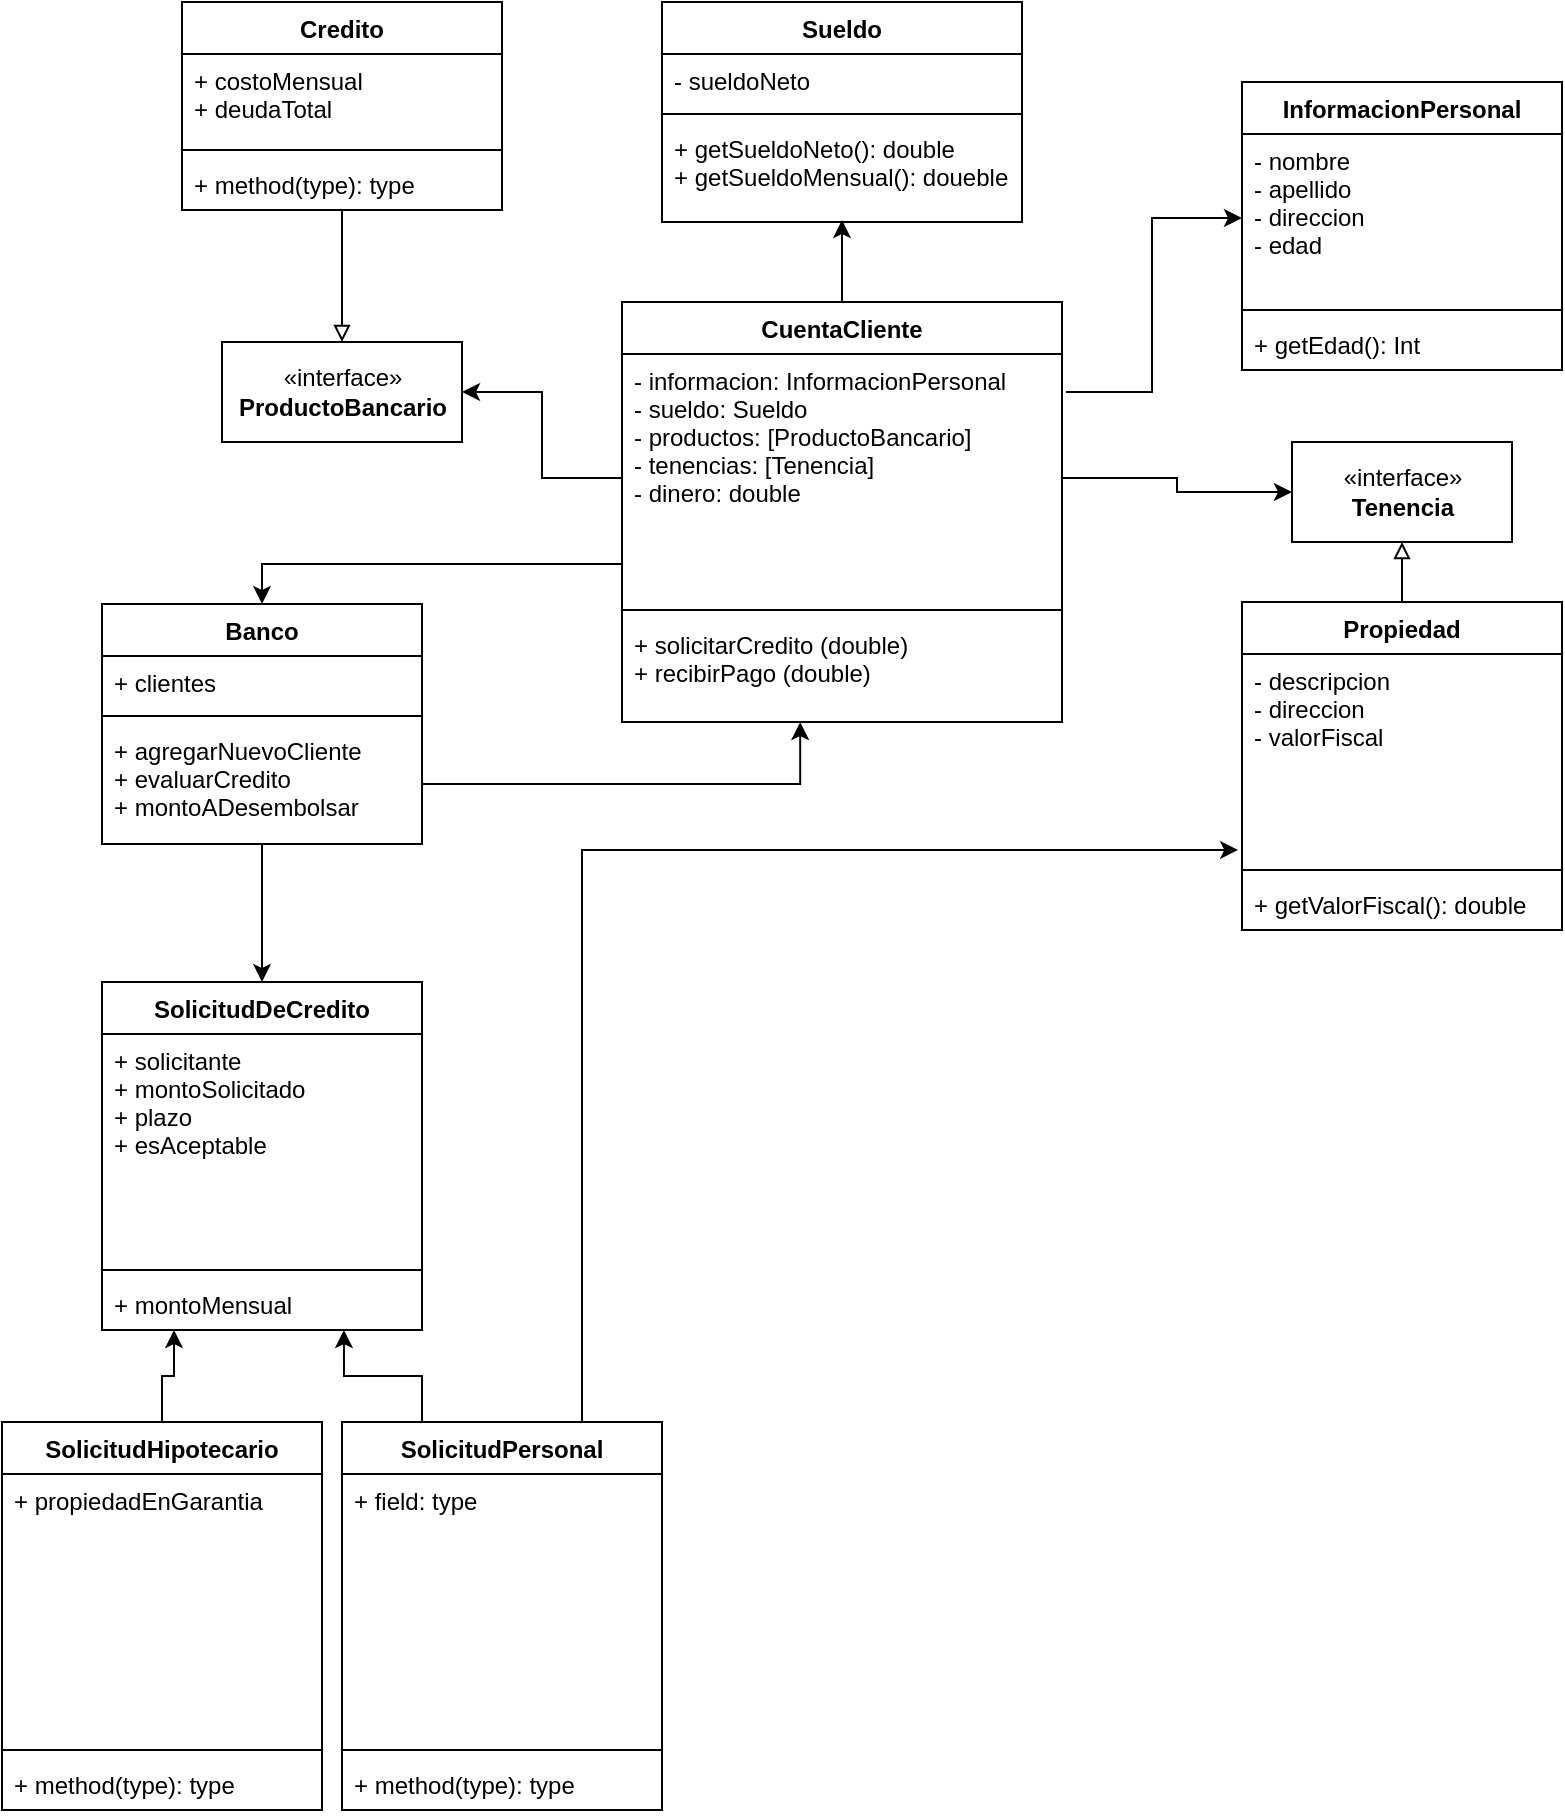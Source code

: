 <mxfile version="17.5.0" type="device"><diagram id="rmrzntMCva6q5R69BHRl" name="Page-1"><mxGraphModel dx="1134" dy="747" grid="1" gridSize="10" guides="1" tooltips="1" connect="1" arrows="1" fold="1" page="1" pageScale="1" pageWidth="827" pageHeight="1169" math="0" shadow="0"><root><mxCell id="0"/><mxCell id="1" parent="0"/><mxCell id="05_24mVEJ672894j2uK7-46" style="edgeStyle=orthogonalEdgeStyle;rounded=0;orthogonalLoop=1;jettySize=auto;html=1;exitX=0.5;exitY=0;exitDx=0;exitDy=0;entryX=0.5;entryY=0.98;entryDx=0;entryDy=0;entryPerimeter=0;" edge="1" parent="1" source="05_24mVEJ672894j2uK7-5" target="05_24mVEJ672894j2uK7-40"><mxGeometry relative="1" as="geometry"/></mxCell><mxCell id="05_24mVEJ672894j2uK7-47" style="edgeStyle=orthogonalEdgeStyle;rounded=0;orthogonalLoop=1;jettySize=auto;html=1;exitX=1.009;exitY=0.153;exitDx=0;exitDy=0;entryX=0;entryY=0.5;entryDx=0;entryDy=0;exitPerimeter=0;" edge="1" parent="1" source="05_24mVEJ672894j2uK7-6" target="05_24mVEJ672894j2uK7-34"><mxGeometry relative="1" as="geometry"/></mxCell><mxCell id="05_24mVEJ672894j2uK7-5" value="CuentaCliente" style="swimlane;fontStyle=1;align=center;verticalAlign=top;childLayout=stackLayout;horizontal=1;startSize=26;horizontalStack=0;resizeParent=1;resizeParentMax=0;resizeLast=0;collapsible=1;marginBottom=0;" vertex="1" parent="1"><mxGeometry x="320" y="230" width="220" height="210" as="geometry"/></mxCell><mxCell id="05_24mVEJ672894j2uK7-6" value="- informacion: InformacionPersonal&#10;- sueldo: Sueldo&#10;- productos: [ProductoBancario]&#10;- tenencias: [Tenencia]&#10;- dinero: double" style="text;strokeColor=none;fillColor=none;align=left;verticalAlign=top;spacingLeft=4;spacingRight=4;overflow=hidden;rotatable=0;points=[[0,0.5],[1,0.5]];portConstraint=eastwest;" vertex="1" parent="05_24mVEJ672894j2uK7-5"><mxGeometry y="26" width="220" height="124" as="geometry"/></mxCell><mxCell id="05_24mVEJ672894j2uK7-7" value="" style="line;strokeWidth=1;fillColor=none;align=left;verticalAlign=middle;spacingTop=-1;spacingLeft=3;spacingRight=3;rotatable=0;labelPosition=right;points=[];portConstraint=eastwest;" vertex="1" parent="05_24mVEJ672894j2uK7-5"><mxGeometry y="150" width="220" height="8" as="geometry"/></mxCell><mxCell id="05_24mVEJ672894j2uK7-8" value="+ solicitarCredito (double)&#10;+ recibirPago (double)" style="text;strokeColor=none;fillColor=none;align=left;verticalAlign=top;spacingLeft=4;spacingRight=4;overflow=hidden;rotatable=0;points=[[0,0.5],[1,0.5]];portConstraint=eastwest;" vertex="1" parent="05_24mVEJ672894j2uK7-5"><mxGeometry y="158" width="220" height="52" as="geometry"/></mxCell><mxCell id="05_24mVEJ672894j2uK7-53" style="edgeStyle=orthogonalEdgeStyle;rounded=0;orthogonalLoop=1;jettySize=auto;html=1;entryX=0.5;entryY=0;entryDx=0;entryDy=0;endArrow=classic;endFill=1;" edge="1" parent="1" source="05_24mVEJ672894j2uK7-9" target="05_24mVEJ672894j2uK7-17"><mxGeometry relative="1" as="geometry"/></mxCell><mxCell id="05_24mVEJ672894j2uK7-9" value="Banco" style="swimlane;fontStyle=1;align=center;verticalAlign=top;childLayout=stackLayout;horizontal=1;startSize=26;horizontalStack=0;resizeParent=1;resizeParentMax=0;resizeLast=0;collapsible=1;marginBottom=0;" vertex="1" parent="1"><mxGeometry x="60" y="381" width="160" height="120" as="geometry"/></mxCell><mxCell id="05_24mVEJ672894j2uK7-10" value="+ clientes" style="text;strokeColor=none;fillColor=none;align=left;verticalAlign=top;spacingLeft=4;spacingRight=4;overflow=hidden;rotatable=0;points=[[0,0.5],[1,0.5]];portConstraint=eastwest;" vertex="1" parent="05_24mVEJ672894j2uK7-9"><mxGeometry y="26" width="160" height="26" as="geometry"/></mxCell><mxCell id="05_24mVEJ672894j2uK7-11" value="" style="line;strokeWidth=1;fillColor=none;align=left;verticalAlign=middle;spacingTop=-1;spacingLeft=3;spacingRight=3;rotatable=0;labelPosition=right;points=[];portConstraint=eastwest;" vertex="1" parent="05_24mVEJ672894j2uK7-9"><mxGeometry y="52" width="160" height="8" as="geometry"/></mxCell><mxCell id="05_24mVEJ672894j2uK7-12" value="+ agregarNuevoCliente&#10;+ evaluarCredito&#10;+ montoADesembolsar" style="text;strokeColor=none;fillColor=none;align=left;verticalAlign=top;spacingLeft=4;spacingRight=4;overflow=hidden;rotatable=0;points=[[0,0.5],[1,0.5]];portConstraint=eastwest;" vertex="1" parent="05_24mVEJ672894j2uK7-9"><mxGeometry y="60" width="160" height="60" as="geometry"/></mxCell><mxCell id="05_24mVEJ672894j2uK7-49" style="edgeStyle=orthogonalEdgeStyle;rounded=0;orthogonalLoop=1;jettySize=auto;html=1;endArrow=block;endFill=0;" edge="1" parent="1" source="05_24mVEJ672894j2uK7-13" target="05_24mVEJ672894j2uK7-41"><mxGeometry relative="1" as="geometry"/></mxCell><mxCell id="05_24mVEJ672894j2uK7-13" value="Credito" style="swimlane;fontStyle=1;align=center;verticalAlign=top;childLayout=stackLayout;horizontal=1;startSize=26;horizontalStack=0;resizeParent=1;resizeParentMax=0;resizeLast=0;collapsible=1;marginBottom=0;" vertex="1" parent="1"><mxGeometry x="100" y="80" width="160" height="104" as="geometry"/></mxCell><mxCell id="05_24mVEJ672894j2uK7-14" value="+ costoMensual&#10;+ deudaTotal" style="text;strokeColor=none;fillColor=none;align=left;verticalAlign=top;spacingLeft=4;spacingRight=4;overflow=hidden;rotatable=0;points=[[0,0.5],[1,0.5]];portConstraint=eastwest;" vertex="1" parent="05_24mVEJ672894j2uK7-13"><mxGeometry y="26" width="160" height="44" as="geometry"/></mxCell><mxCell id="05_24mVEJ672894j2uK7-15" value="" style="line;strokeWidth=1;fillColor=none;align=left;verticalAlign=middle;spacingTop=-1;spacingLeft=3;spacingRight=3;rotatable=0;labelPosition=right;points=[];portConstraint=eastwest;" vertex="1" parent="05_24mVEJ672894j2uK7-13"><mxGeometry y="70" width="160" height="8" as="geometry"/></mxCell><mxCell id="05_24mVEJ672894j2uK7-16" value="+ method(type): type" style="text;strokeColor=none;fillColor=none;align=left;verticalAlign=top;spacingLeft=4;spacingRight=4;overflow=hidden;rotatable=0;points=[[0,0.5],[1,0.5]];portConstraint=eastwest;" vertex="1" parent="05_24mVEJ672894j2uK7-13"><mxGeometry y="78" width="160" height="26" as="geometry"/></mxCell><mxCell id="05_24mVEJ672894j2uK7-17" value="SolicitudDeCredito" style="swimlane;fontStyle=1;align=center;verticalAlign=top;childLayout=stackLayout;horizontal=1;startSize=26;horizontalStack=0;resizeParent=1;resizeParentMax=0;resizeLast=0;collapsible=1;marginBottom=0;" vertex="1" parent="1"><mxGeometry x="60" y="570" width="160" height="174" as="geometry"/></mxCell><mxCell id="05_24mVEJ672894j2uK7-18" value="+ solicitante&#10;+ montoSolicitado&#10;+ plazo&#10;+ esAceptable" style="text;strokeColor=none;fillColor=none;align=left;verticalAlign=top;spacingLeft=4;spacingRight=4;overflow=hidden;rotatable=0;points=[[0,0.5],[1,0.5]];portConstraint=eastwest;" vertex="1" parent="05_24mVEJ672894j2uK7-17"><mxGeometry y="26" width="160" height="114" as="geometry"/></mxCell><mxCell id="05_24mVEJ672894j2uK7-19" value="" style="line;strokeWidth=1;fillColor=none;align=left;verticalAlign=middle;spacingTop=-1;spacingLeft=3;spacingRight=3;rotatable=0;labelPosition=right;points=[];portConstraint=eastwest;" vertex="1" parent="05_24mVEJ672894j2uK7-17"><mxGeometry y="140" width="160" height="8" as="geometry"/></mxCell><mxCell id="05_24mVEJ672894j2uK7-20" value="+ montoMensual" style="text;strokeColor=none;fillColor=none;align=left;verticalAlign=top;spacingLeft=4;spacingRight=4;overflow=hidden;rotatable=0;points=[[0,0.5],[1,0.5]];portConstraint=eastwest;" vertex="1" parent="05_24mVEJ672894j2uK7-17"><mxGeometry y="148" width="160" height="26" as="geometry"/></mxCell><mxCell id="05_24mVEJ672894j2uK7-57" style="edgeStyle=orthogonalEdgeStyle;rounded=0;orthogonalLoop=1;jettySize=auto;html=1;exitX=0.25;exitY=0;exitDx=0;exitDy=0;entryX=0.756;entryY=1;entryDx=0;entryDy=0;entryPerimeter=0;endArrow=classic;endFill=1;" edge="1" parent="1" source="05_24mVEJ672894j2uK7-21" target="05_24mVEJ672894j2uK7-20"><mxGeometry relative="1" as="geometry"/></mxCell><mxCell id="05_24mVEJ672894j2uK7-58" style="edgeStyle=orthogonalEdgeStyle;rounded=0;orthogonalLoop=1;jettySize=auto;html=1;exitX=0.75;exitY=0;exitDx=0;exitDy=0;entryX=-0.012;entryY=0.942;entryDx=0;entryDy=0;entryPerimeter=0;endArrow=classic;endFill=1;" edge="1" parent="1" source="05_24mVEJ672894j2uK7-21" target="05_24mVEJ672894j2uK7-30"><mxGeometry relative="1" as="geometry"/></mxCell><mxCell id="05_24mVEJ672894j2uK7-21" value="SolicitudPersonal" style="swimlane;fontStyle=1;align=center;verticalAlign=top;childLayout=stackLayout;horizontal=1;startSize=26;horizontalStack=0;resizeParent=1;resizeParentMax=0;resizeLast=0;collapsible=1;marginBottom=0;" vertex="1" parent="1"><mxGeometry x="180" y="790" width="160" height="194" as="geometry"/></mxCell><mxCell id="05_24mVEJ672894j2uK7-22" value="+ field: type" style="text;strokeColor=none;fillColor=none;align=left;verticalAlign=top;spacingLeft=4;spacingRight=4;overflow=hidden;rotatable=0;points=[[0,0.5],[1,0.5]];portConstraint=eastwest;" vertex="1" parent="05_24mVEJ672894j2uK7-21"><mxGeometry y="26" width="160" height="134" as="geometry"/></mxCell><mxCell id="05_24mVEJ672894j2uK7-23" value="" style="line;strokeWidth=1;fillColor=none;align=left;verticalAlign=middle;spacingTop=-1;spacingLeft=3;spacingRight=3;rotatable=0;labelPosition=right;points=[];portConstraint=eastwest;" vertex="1" parent="05_24mVEJ672894j2uK7-21"><mxGeometry y="160" width="160" height="8" as="geometry"/></mxCell><mxCell id="05_24mVEJ672894j2uK7-24" value="+ method(type): type" style="text;strokeColor=none;fillColor=none;align=left;verticalAlign=top;spacingLeft=4;spacingRight=4;overflow=hidden;rotatable=0;points=[[0,0.5],[1,0.5]];portConstraint=eastwest;" vertex="1" parent="05_24mVEJ672894j2uK7-21"><mxGeometry y="168" width="160" height="26" as="geometry"/></mxCell><mxCell id="05_24mVEJ672894j2uK7-56" style="edgeStyle=orthogonalEdgeStyle;rounded=0;orthogonalLoop=1;jettySize=auto;html=1;exitX=0.5;exitY=0;exitDx=0;exitDy=0;entryX=0.225;entryY=1;entryDx=0;entryDy=0;entryPerimeter=0;endArrow=classic;endFill=1;" edge="1" parent="1" source="05_24mVEJ672894j2uK7-25" target="05_24mVEJ672894j2uK7-20"><mxGeometry relative="1" as="geometry"/></mxCell><mxCell id="05_24mVEJ672894j2uK7-25" value="SolicitudHipotecario" style="swimlane;fontStyle=1;align=center;verticalAlign=top;childLayout=stackLayout;horizontal=1;startSize=26;horizontalStack=0;resizeParent=1;resizeParentMax=0;resizeLast=0;collapsible=1;marginBottom=0;" vertex="1" parent="1"><mxGeometry x="10" y="790" width="160" height="194" as="geometry"/></mxCell><mxCell id="05_24mVEJ672894j2uK7-26" value="+ propiedadEnGarantia" style="text;strokeColor=none;fillColor=none;align=left;verticalAlign=top;spacingLeft=4;spacingRight=4;overflow=hidden;rotatable=0;points=[[0,0.5],[1,0.5]];portConstraint=eastwest;" vertex="1" parent="05_24mVEJ672894j2uK7-25"><mxGeometry y="26" width="160" height="134" as="geometry"/></mxCell><mxCell id="05_24mVEJ672894j2uK7-27" value="" style="line;strokeWidth=1;fillColor=none;align=left;verticalAlign=middle;spacingTop=-1;spacingLeft=3;spacingRight=3;rotatable=0;labelPosition=right;points=[];portConstraint=eastwest;" vertex="1" parent="05_24mVEJ672894j2uK7-25"><mxGeometry y="160" width="160" height="8" as="geometry"/></mxCell><mxCell id="05_24mVEJ672894j2uK7-28" value="+ method(type): type" style="text;strokeColor=none;fillColor=none;align=left;verticalAlign=top;spacingLeft=4;spacingRight=4;overflow=hidden;rotatable=0;points=[[0,0.5],[1,0.5]];portConstraint=eastwest;" vertex="1" parent="05_24mVEJ672894j2uK7-25"><mxGeometry y="168" width="160" height="26" as="geometry"/></mxCell><mxCell id="05_24mVEJ672894j2uK7-52" style="edgeStyle=orthogonalEdgeStyle;rounded=0;orthogonalLoop=1;jettySize=auto;html=1;entryX=0.5;entryY=1;entryDx=0;entryDy=0;endArrow=block;endFill=0;" edge="1" parent="1" source="05_24mVEJ672894j2uK7-29" target="05_24mVEJ672894j2uK7-51"><mxGeometry relative="1" as="geometry"/></mxCell><mxCell id="05_24mVEJ672894j2uK7-29" value="Propiedad" style="swimlane;fontStyle=1;align=center;verticalAlign=top;childLayout=stackLayout;horizontal=1;startSize=26;horizontalStack=0;resizeParent=1;resizeParentMax=0;resizeLast=0;collapsible=1;marginBottom=0;" vertex="1" parent="1"><mxGeometry x="630" y="380" width="160" height="164" as="geometry"/></mxCell><mxCell id="05_24mVEJ672894j2uK7-30" value="- descripcion&#10;- direccion&#10;- valorFiscal" style="text;strokeColor=none;fillColor=none;align=left;verticalAlign=top;spacingLeft=4;spacingRight=4;overflow=hidden;rotatable=0;points=[[0,0.5],[1,0.5]];portConstraint=eastwest;" vertex="1" parent="05_24mVEJ672894j2uK7-29"><mxGeometry y="26" width="160" height="104" as="geometry"/></mxCell><mxCell id="05_24mVEJ672894j2uK7-31" value="" style="line;strokeWidth=1;fillColor=none;align=left;verticalAlign=middle;spacingTop=-1;spacingLeft=3;spacingRight=3;rotatable=0;labelPosition=right;points=[];portConstraint=eastwest;" vertex="1" parent="05_24mVEJ672894j2uK7-29"><mxGeometry y="130" width="160" height="8" as="geometry"/></mxCell><mxCell id="05_24mVEJ672894j2uK7-32" value="+ getValorFiscal(): double" style="text;strokeColor=none;fillColor=none;align=left;verticalAlign=top;spacingLeft=4;spacingRight=4;overflow=hidden;rotatable=0;points=[[0,0.5],[1,0.5]];portConstraint=eastwest;" vertex="1" parent="05_24mVEJ672894j2uK7-29"><mxGeometry y="138" width="160" height="26" as="geometry"/></mxCell><mxCell id="05_24mVEJ672894j2uK7-33" value="InformacionPersonal" style="swimlane;fontStyle=1;align=center;verticalAlign=top;childLayout=stackLayout;horizontal=1;startSize=26;horizontalStack=0;resizeParent=1;resizeParentMax=0;resizeLast=0;collapsible=1;marginBottom=0;" vertex="1" parent="1"><mxGeometry x="630" y="120" width="160" height="144" as="geometry"/></mxCell><mxCell id="05_24mVEJ672894j2uK7-34" value="- nombre&#10;- apellido&#10;- direccion&#10;- edad" style="text;strokeColor=none;fillColor=none;align=left;verticalAlign=top;spacingLeft=4;spacingRight=4;overflow=hidden;rotatable=0;points=[[0,0.5],[1,0.5]];portConstraint=eastwest;" vertex="1" parent="05_24mVEJ672894j2uK7-33"><mxGeometry y="26" width="160" height="84" as="geometry"/></mxCell><mxCell id="05_24mVEJ672894j2uK7-35" value="" style="line;strokeWidth=1;fillColor=none;align=left;verticalAlign=middle;spacingTop=-1;spacingLeft=3;spacingRight=3;rotatable=0;labelPosition=right;points=[];portConstraint=eastwest;" vertex="1" parent="05_24mVEJ672894j2uK7-33"><mxGeometry y="110" width="160" height="8" as="geometry"/></mxCell><mxCell id="05_24mVEJ672894j2uK7-36" value="+ getEdad(): Int" style="text;strokeColor=none;fillColor=none;align=left;verticalAlign=top;spacingLeft=4;spacingRight=4;overflow=hidden;rotatable=0;points=[[0,0.5],[1,0.5]];portConstraint=eastwest;" vertex="1" parent="05_24mVEJ672894j2uK7-33"><mxGeometry y="118" width="160" height="26" as="geometry"/></mxCell><mxCell id="05_24mVEJ672894j2uK7-37" value="Sueldo" style="swimlane;fontStyle=1;align=center;verticalAlign=top;childLayout=stackLayout;horizontal=1;startSize=26;horizontalStack=0;resizeParent=1;resizeParentMax=0;resizeLast=0;collapsible=1;marginBottom=0;" vertex="1" parent="1"><mxGeometry x="340" y="80" width="180" height="110" as="geometry"/></mxCell><mxCell id="05_24mVEJ672894j2uK7-38" value="- sueldoNeto" style="text;strokeColor=none;fillColor=none;align=left;verticalAlign=top;spacingLeft=4;spacingRight=4;overflow=hidden;rotatable=0;points=[[0,0.5],[1,0.5]];portConstraint=eastwest;" vertex="1" parent="05_24mVEJ672894j2uK7-37"><mxGeometry y="26" width="180" height="26" as="geometry"/></mxCell><mxCell id="05_24mVEJ672894j2uK7-39" value="" style="line;strokeWidth=1;fillColor=none;align=left;verticalAlign=middle;spacingTop=-1;spacingLeft=3;spacingRight=3;rotatable=0;labelPosition=right;points=[];portConstraint=eastwest;" vertex="1" parent="05_24mVEJ672894j2uK7-37"><mxGeometry y="52" width="180" height="8" as="geometry"/></mxCell><mxCell id="05_24mVEJ672894j2uK7-40" value="+ getSueldoNeto(): double&#10;+ getSueldoMensual(): doueble" style="text;strokeColor=none;fillColor=none;align=left;verticalAlign=top;spacingLeft=4;spacingRight=4;overflow=hidden;rotatable=0;points=[[0,0.5],[1,0.5]];portConstraint=eastwest;" vertex="1" parent="05_24mVEJ672894j2uK7-37"><mxGeometry y="60" width="180" height="50" as="geometry"/></mxCell><mxCell id="05_24mVEJ672894j2uK7-41" value="«interface»&lt;br&gt;&lt;b&gt;ProductoBancario&lt;/b&gt;" style="html=1;" vertex="1" parent="1"><mxGeometry x="120" y="250" width="120" height="50" as="geometry"/></mxCell><mxCell id="05_24mVEJ672894j2uK7-48" style="edgeStyle=orthogonalEdgeStyle;rounded=0;orthogonalLoop=1;jettySize=auto;html=1;exitX=1;exitY=0.5;exitDx=0;exitDy=0;entryX=0;entryY=0.5;entryDx=0;entryDy=0;" edge="1" parent="1" source="05_24mVEJ672894j2uK7-6" target="05_24mVEJ672894j2uK7-51"><mxGeometry relative="1" as="geometry"><mxPoint x="590" y="400" as="targetPoint"/></mxGeometry></mxCell><mxCell id="05_24mVEJ672894j2uK7-50" style="edgeStyle=orthogonalEdgeStyle;rounded=0;orthogonalLoop=1;jettySize=auto;html=1;entryX=1;entryY=0.5;entryDx=0;entryDy=0;" edge="1" parent="1" source="05_24mVEJ672894j2uK7-6" target="05_24mVEJ672894j2uK7-41"><mxGeometry relative="1" as="geometry"/></mxCell><mxCell id="05_24mVEJ672894j2uK7-51" value="«interface»&lt;br&gt;&lt;b&gt;Tenencia&lt;/b&gt;" style="html=1;" vertex="1" parent="1"><mxGeometry x="655" y="300" width="110" height="50" as="geometry"/></mxCell><mxCell id="05_24mVEJ672894j2uK7-54" value="" style="edgeStyle=orthogonalEdgeStyle;rounded=0;orthogonalLoop=1;jettySize=auto;html=1;endArrow=classic;endFill=1;exitX=0;exitY=0.847;exitDx=0;exitDy=0;exitPerimeter=0;entryX=0.5;entryY=0;entryDx=0;entryDy=0;" edge="1" parent="1" source="05_24mVEJ672894j2uK7-6" target="05_24mVEJ672894j2uK7-9"><mxGeometry relative="1" as="geometry"/></mxCell><mxCell id="05_24mVEJ672894j2uK7-55" style="edgeStyle=orthogonalEdgeStyle;rounded=0;orthogonalLoop=1;jettySize=auto;html=1;entryX=0.405;entryY=1;entryDx=0;entryDy=0;entryPerimeter=0;endArrow=classic;endFill=1;" edge="1" parent="1" source="05_24mVEJ672894j2uK7-12" target="05_24mVEJ672894j2uK7-8"><mxGeometry relative="1" as="geometry"/></mxCell></root></mxGraphModel></diagram></mxfile>